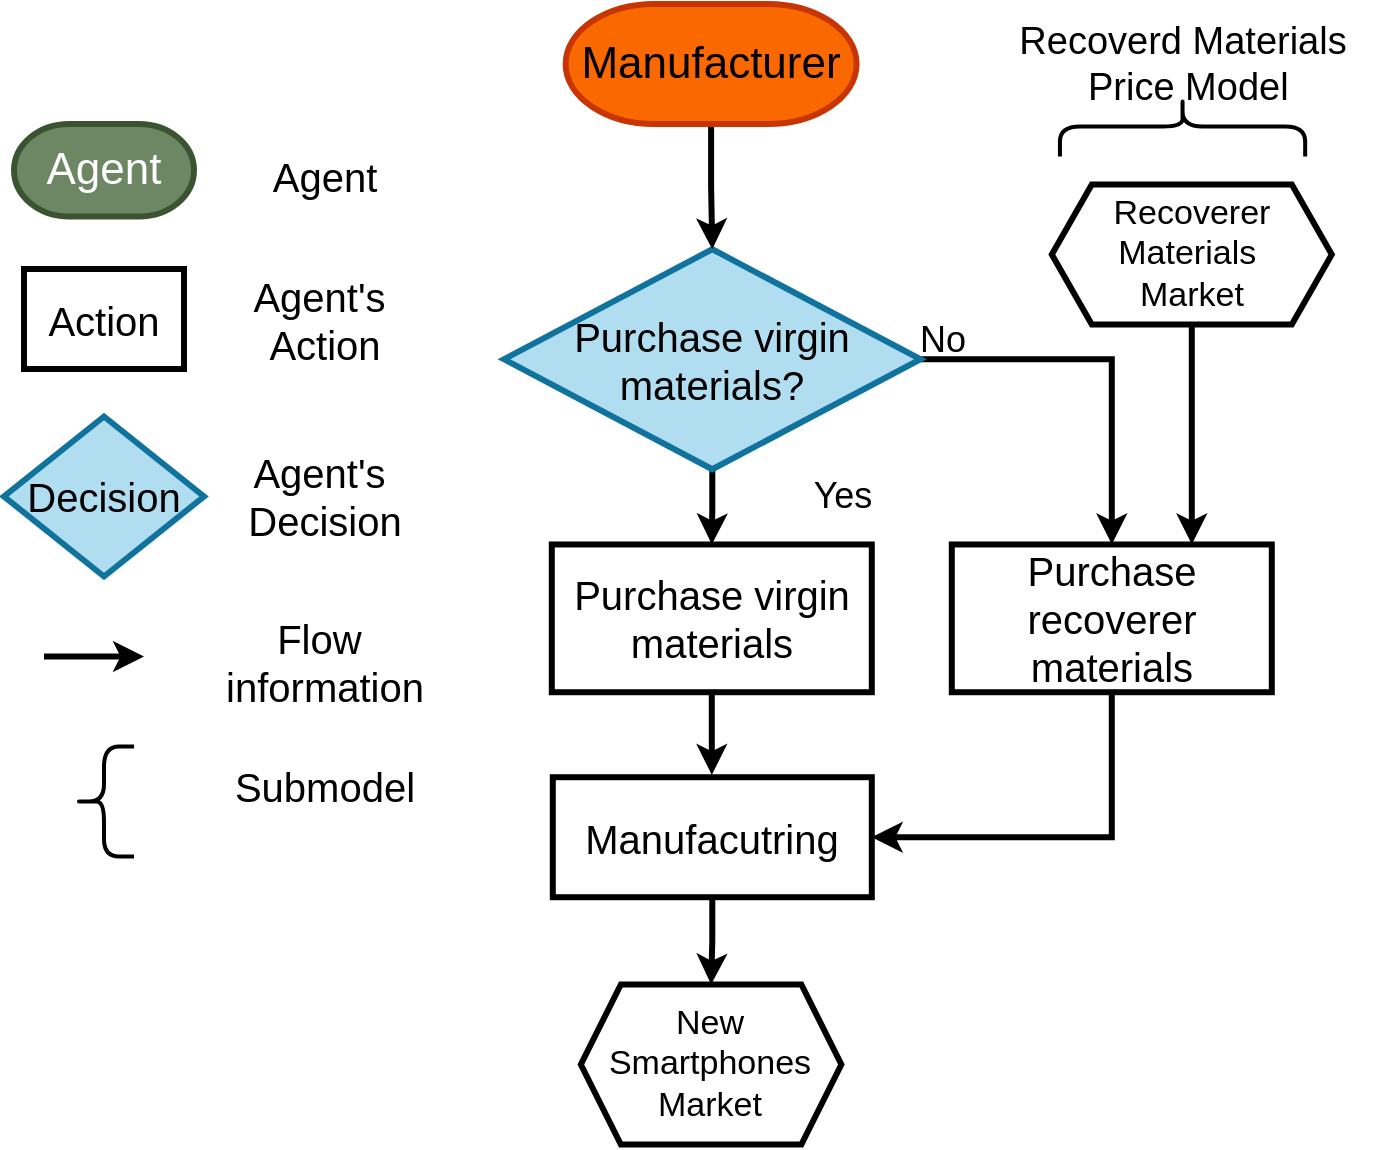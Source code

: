 <mxfile version="24.7.12">
  <diagram id="C5RBs43oDa-KdzZeNtuy" name="Page-1">
    <mxGraphModel dx="1562" dy="845" grid="1" gridSize="10" guides="1" tooltips="1" connect="1" arrows="1" fold="1" page="1" pageScale="1" pageWidth="727" pageHeight="600" math="0" shadow="0">
      <root>
        <mxCell id="WIyWlLk6GJQsqaUBKTNV-0" />
        <mxCell id="WIyWlLk6GJQsqaUBKTNV-1" parent="WIyWlLk6GJQsqaUBKTNV-0" />
        <mxCell id="bDE5EPqDkpvJi6Vv1kTd-0" value="" style="shape=curlyBracket;whiteSpace=wrap;html=1;rounded=1;labelPosition=left;verticalLabelPosition=middle;align=right;verticalAlign=middle;size=0.5;strokeWidth=2;" parent="WIyWlLk6GJQsqaUBKTNV-1" vertex="1">
          <mxGeometry x="65" y="386.25" width="30" height="55" as="geometry" />
        </mxCell>
        <mxCell id="bDE5EPqDkpvJi6Vv1kTd-1" value="&lt;font style=&quot;font-size: 20px;&quot;&gt;Submodel&lt;/font&gt;" style="text;html=1;align=center;verticalAlign=middle;resizable=0;points=[];autosize=1;strokeColor=none;fillColor=none;" parent="WIyWlLk6GJQsqaUBKTNV-1" vertex="1">
          <mxGeometry x="135" y="386.25" width="110" height="40" as="geometry" />
        </mxCell>
        <mxCell id="bDE5EPqDkpvJi6Vv1kTd-2" value="" style="endArrow=classic;html=1;rounded=0;strokeWidth=3;" parent="WIyWlLk6GJQsqaUBKTNV-1" edge="1">
          <mxGeometry width="50" height="50" relative="1" as="geometry">
            <mxPoint x="50" y="341.25" as="sourcePoint" />
            <mxPoint x="100" y="341.25" as="targetPoint" />
          </mxGeometry>
        </mxCell>
        <mxCell id="bDE5EPqDkpvJi6Vv1kTd-3" value="&lt;font style=&quot;font-size: 20px;&quot;&gt;Flow&amp;nbsp;&lt;/font&gt;&lt;div&gt;&lt;font style=&quot;font-size: 20px;&quot;&gt;information&lt;/font&gt;&lt;/div&gt;" style="text;html=1;align=center;verticalAlign=middle;resizable=0;points=[];autosize=1;strokeColor=none;fillColor=none;" parent="WIyWlLk6GJQsqaUBKTNV-1" vertex="1">
          <mxGeometry x="130" y="313.75" width="120" height="60" as="geometry" />
        </mxCell>
        <mxCell id="bDE5EPqDkpvJi6Vv1kTd-4" value="&lt;font style=&quot;font-size: 20px;&quot;&gt;Decision&lt;/font&gt;" style="rhombus;whiteSpace=wrap;html=1;fontSize=20;strokeWidth=3;fillColor=#b1ddf0;strokeColor=#10739e;" parent="WIyWlLk6GJQsqaUBKTNV-1" vertex="1">
          <mxGeometry x="30" y="221.25" width="100" height="80" as="geometry" />
        </mxCell>
        <mxCell id="bDE5EPqDkpvJi6Vv1kTd-5" value="&lt;span style=&quot;font-size: 20px;&quot;&gt;Agent&#39;s&amp;nbsp;&lt;/span&gt;&lt;div&gt;&lt;span style=&quot;font-size: 20px;&quot;&gt;Decision&lt;/span&gt;&lt;/div&gt;" style="text;html=1;align=center;verticalAlign=middle;resizable=0;points=[];autosize=1;strokeColor=none;fillColor=none;" parent="WIyWlLk6GJQsqaUBKTNV-1" vertex="1">
          <mxGeometry x="140" y="231.25" width="100" height="60" as="geometry" />
        </mxCell>
        <mxCell id="bDE5EPqDkpvJi6Vv1kTd-6" value="Action" style="rounded=0;whiteSpace=wrap;html=1;fontSize=20;strokeWidth=3;" parent="WIyWlLk6GJQsqaUBKTNV-1" vertex="1">
          <mxGeometry x="40" y="147.5" width="80" height="50" as="geometry" />
        </mxCell>
        <mxCell id="bDE5EPqDkpvJi6Vv1kTd-7" value="&lt;span style=&quot;font-size: 20px;&quot;&gt;Agent&#39;s&amp;nbsp;&lt;/span&gt;&lt;div&gt;&lt;span style=&quot;font-size: 20px;&quot;&gt;Action&lt;/span&gt;&lt;/div&gt;" style="text;html=1;align=center;verticalAlign=middle;resizable=0;points=[];autosize=1;strokeColor=none;fillColor=none;" parent="WIyWlLk6GJQsqaUBKTNV-1" vertex="1">
          <mxGeometry x="140" y="142.5" width="100" height="60" as="geometry" />
        </mxCell>
        <mxCell id="bDE5EPqDkpvJi6Vv1kTd-8" value="&lt;span style=&quot;color: rgb(255, 255, 255); font-size: 22px;&quot;&gt;Agent&lt;/span&gt;" style="strokeWidth=3;html=1;shape=mxgraph.flowchart.terminator;whiteSpace=wrap;fillColor=#6d8764;strokeColor=#3A5431;fontColor=#ffffff;" parent="WIyWlLk6GJQsqaUBKTNV-1" vertex="1">
          <mxGeometry x="35" y="75" width="90" height="46.25" as="geometry" />
        </mxCell>
        <mxCell id="bDE5EPqDkpvJi6Vv1kTd-9" value="&lt;span style=&quot;font-size: 20px;&quot;&gt;Agent&lt;/span&gt;" style="text;html=1;align=center;verticalAlign=middle;resizable=0;points=[];autosize=1;strokeColor=none;fillColor=none;" parent="WIyWlLk6GJQsqaUBKTNV-1" vertex="1">
          <mxGeometry x="150" y="81.25" width="80" height="40" as="geometry" />
        </mxCell>
        <mxCell id="bDE5EPqDkpvJi6Vv1kTd-11" style="edgeStyle=orthogonalEdgeStyle;rounded=0;orthogonalLoop=1;jettySize=auto;html=1;exitX=1;exitY=0.5;exitDx=0;exitDy=0;entryX=0.5;entryY=0;entryDx=0;entryDy=0;strokeWidth=3;" parent="WIyWlLk6GJQsqaUBKTNV-1" source="bDE5EPqDkpvJi6Vv1kTd-13" target="bDE5EPqDkpvJi6Vv1kTd-17" edge="1">
          <mxGeometry relative="1" as="geometry" />
        </mxCell>
        <mxCell id="AHmvHBr6PL5MCwACmhlN-1" style="edgeStyle=orthogonalEdgeStyle;rounded=0;orthogonalLoop=1;jettySize=auto;html=1;entryX=0.5;entryY=0;entryDx=0;entryDy=0;strokeWidth=3;" edge="1" parent="WIyWlLk6GJQsqaUBKTNV-1" source="bDE5EPqDkpvJi6Vv1kTd-13" target="AHmvHBr6PL5MCwACmhlN-0">
          <mxGeometry relative="1" as="geometry" />
        </mxCell>
        <mxCell id="bDE5EPqDkpvJi6Vv1kTd-13" value="&lt;font style=&quot;font-size: 20px;&quot;&gt;Purchase virgin materials?&lt;/font&gt;" style="rhombus;whiteSpace=wrap;html=1;fontSize=20;strokeWidth=3;fillColor=#b1ddf0;strokeColor=#10739e;" parent="WIyWlLk6GJQsqaUBKTNV-1" vertex="1">
          <mxGeometry x="280.0" y="137.62" width="208.3" height="110" as="geometry" />
        </mxCell>
        <mxCell id="AHmvHBr6PL5MCwACmhlN-3" style="edgeStyle=orthogonalEdgeStyle;rounded=0;orthogonalLoop=1;jettySize=auto;html=1;entryX=1;entryY=0.5;entryDx=0;entryDy=0;exitX=0.5;exitY=1;exitDx=0;exitDy=0;strokeWidth=3;" edge="1" parent="WIyWlLk6GJQsqaUBKTNV-1" source="bDE5EPqDkpvJi6Vv1kTd-17" target="bDE5EPqDkpvJi6Vv1kTd-42">
          <mxGeometry relative="1" as="geometry" />
        </mxCell>
        <mxCell id="bDE5EPqDkpvJi6Vv1kTd-17" value="Purchase recoverer materials" style="rounded=0;whiteSpace=wrap;html=1;fontSize=20;strokeWidth=3;" parent="WIyWlLk6GJQsqaUBKTNV-1" vertex="1">
          <mxGeometry x="503.9" y="285.24" width="160" height="73.87" as="geometry" />
        </mxCell>
        <mxCell id="bDE5EPqDkpvJi6Vv1kTd-31" value="&lt;span style=&quot;font-size: 19px;&quot;&gt;Recoverd Materials&lt;/span&gt;&lt;div&gt;&lt;span style=&quot;font-size: 19px;&quot;&gt;&amp;nbsp;Price Model&lt;/span&gt;&lt;/div&gt;" style="text;html=1;align=center;verticalAlign=middle;resizable=0;points=[];autosize=1;strokeColor=none;fillColor=none;" parent="WIyWlLk6GJQsqaUBKTNV-1" vertex="1">
          <mxGeometry x="524.28" y="15.0" width="190" height="60" as="geometry" />
        </mxCell>
        <mxCell id="bDE5EPqDkpvJi6Vv1kTd-34" value="&lt;font style=&quot;font-size: 18px;&quot;&gt;Yes&lt;/font&gt;" style="text;html=1;align=center;verticalAlign=middle;resizable=0;points=[];autosize=1;strokeColor=none;fillColor=none;" parent="WIyWlLk6GJQsqaUBKTNV-1" vertex="1">
          <mxGeometry x="424.28" y="241.37" width="50" height="40" as="geometry" />
        </mxCell>
        <mxCell id="bDE5EPqDkpvJi6Vv1kTd-35" value="&lt;font style=&quot;font-size: 18px;&quot;&gt;No&lt;/font&gt;" style="text;html=1;align=center;verticalAlign=middle;resizable=0;points=[];autosize=1;strokeColor=none;fillColor=none;" parent="WIyWlLk6GJQsqaUBKTNV-1" vertex="1">
          <mxGeometry x="474.28" y="162.62" width="50" height="40" as="geometry" />
        </mxCell>
        <mxCell id="AHmvHBr6PL5MCwACmhlN-14" style="edgeStyle=orthogonalEdgeStyle;rounded=0;orthogonalLoop=1;jettySize=auto;html=1;entryX=0.5;entryY=0;entryDx=0;entryDy=0;strokeWidth=3;" edge="1" parent="WIyWlLk6GJQsqaUBKTNV-1" source="bDE5EPqDkpvJi6Vv1kTd-40" target="bDE5EPqDkpvJi6Vv1kTd-13">
          <mxGeometry relative="1" as="geometry" />
        </mxCell>
        <mxCell id="bDE5EPqDkpvJi6Vv1kTd-40" value="&lt;span style=&quot;font-size: 22px;&quot;&gt;Manufacturer&lt;/span&gt;" style="strokeWidth=3;html=1;shape=mxgraph.flowchart.terminator;whiteSpace=wrap;fillColor=#fa6800;fontColor=#000000;strokeColor=#C73500;" parent="WIyWlLk6GJQsqaUBKTNV-1" vertex="1">
          <mxGeometry x="310.82" y="15" width="145.47" height="60" as="geometry" />
        </mxCell>
        <mxCell id="AHmvHBr6PL5MCwACmhlN-6" style="edgeStyle=orthogonalEdgeStyle;rounded=0;orthogonalLoop=1;jettySize=auto;html=1;entryX=0.5;entryY=0;entryDx=0;entryDy=0;strokeWidth=3;" edge="1" parent="WIyWlLk6GJQsqaUBKTNV-1" source="bDE5EPqDkpvJi6Vv1kTd-42" target="AHmvHBr6PL5MCwACmhlN-5">
          <mxGeometry relative="1" as="geometry" />
        </mxCell>
        <mxCell id="bDE5EPqDkpvJi6Vv1kTd-42" value="Manufacutring" style="rounded=0;whiteSpace=wrap;html=1;fontSize=20;strokeWidth=3;" parent="WIyWlLk6GJQsqaUBKTNV-1" vertex="1">
          <mxGeometry x="304.4" y="401.61" width="159.5" height="60" as="geometry" />
        </mxCell>
        <mxCell id="bDE5EPqDkpvJi6Vv1kTd-57" value="" style="shape=curlyBracket;whiteSpace=wrap;html=1;rounded=1;labelPosition=left;verticalLabelPosition=middle;align=right;verticalAlign=middle;size=0.5;strokeWidth=2;rotation=90;" parent="WIyWlLk6GJQsqaUBKTNV-1" vertex="1">
          <mxGeometry x="604.28" y="15" width="30" height="122.62" as="geometry" />
        </mxCell>
        <mxCell id="AHmvHBr6PL5MCwACmhlN-2" style="edgeStyle=orthogonalEdgeStyle;rounded=0;orthogonalLoop=1;jettySize=auto;html=1;exitX=0.5;exitY=1;exitDx=0;exitDy=0;strokeWidth=3;" edge="1" parent="WIyWlLk6GJQsqaUBKTNV-1" source="AHmvHBr6PL5MCwACmhlN-0">
          <mxGeometry relative="1" as="geometry">
            <mxPoint x="383.9" y="400.48" as="targetPoint" />
          </mxGeometry>
        </mxCell>
        <mxCell id="AHmvHBr6PL5MCwACmhlN-0" value="Purchase virgin materials" style="rounded=0;whiteSpace=wrap;html=1;fontSize=20;strokeWidth=3;" vertex="1" parent="WIyWlLk6GJQsqaUBKTNV-1">
          <mxGeometry x="303.9" y="285.24" width="160" height="73.87" as="geometry" />
        </mxCell>
        <mxCell id="AHmvHBr6PL5MCwACmhlN-5" value="&lt;font style=&quot;font-size: 17px;&quot;&gt;New Smartphones Market&lt;/font&gt;" style="shape=hexagon;perimeter=hexagonPerimeter2;whiteSpace=wrap;html=1;fixedSize=1;strokeWidth=3;" vertex="1" parent="WIyWlLk6GJQsqaUBKTNV-1">
          <mxGeometry x="318.43" y="505.24" width="130.25" height="80" as="geometry" />
        </mxCell>
        <mxCell id="AHmvHBr6PL5MCwACmhlN-10" style="edgeStyle=orthogonalEdgeStyle;rounded=0;orthogonalLoop=1;jettySize=auto;html=1;entryX=0.75;entryY=0;entryDx=0;entryDy=0;strokeWidth=3;" edge="1" parent="WIyWlLk6GJQsqaUBKTNV-1" source="AHmvHBr6PL5MCwACmhlN-8" target="bDE5EPqDkpvJi6Vv1kTd-17">
          <mxGeometry relative="1" as="geometry" />
        </mxCell>
        <mxCell id="AHmvHBr6PL5MCwACmhlN-8" value="&lt;font style=&quot;font-size: 17px;&quot;&gt;&lt;span style=&quot;&quot;&gt;Recoverer Materials&lt;/span&gt;&amp;nbsp;&lt;/font&gt;&lt;div&gt;&lt;font style=&quot;font-size: 17px;&quot;&gt;Market&lt;/font&gt;&lt;/div&gt;" style="shape=hexagon;perimeter=hexagonPerimeter2;whiteSpace=wrap;html=1;fixedSize=1;strokeWidth=3;" vertex="1" parent="WIyWlLk6GJQsqaUBKTNV-1">
          <mxGeometry x="553.9" y="105.24" width="140" height="70" as="geometry" />
        </mxCell>
      </root>
    </mxGraphModel>
  </diagram>
</mxfile>

